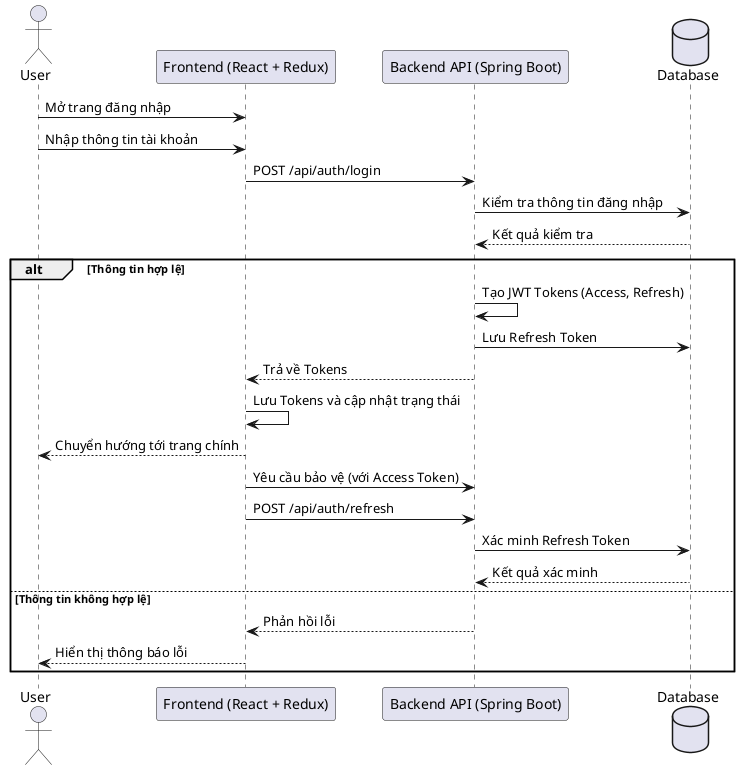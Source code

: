
@startuml JWT_Authentication_Sequence

actor User
participant "Frontend (React + Redux)" as Frontend
participant "Backend API (Spring Boot)" as Backend
database "Database"

User -> Frontend: Mở trang đăng nhập
User -> Frontend: Nhập thông tin tài khoản
Frontend -> Backend: POST /api/auth/login
Backend -> Database: Kiểm tra thông tin đăng nhập
Database --> Backend: Kết quả kiểm tra

alt Thông tin hợp lệ
    Backend -> Backend: Tạo JWT Tokens (Access, Refresh)
    Backend -> Database: Lưu Refresh Token
    Backend --> Frontend: Trả về Tokens
    Frontend -> Frontend: Lưu Tokens và cập nhật trạng thái
    Frontend --> User: Chuyển hướng tới trang chính

    Frontend -> Backend: Yêu cầu bảo vệ (với Access Token)
    
    Frontend -> Backend: POST /api/auth/refresh
    Backend -> Database: Xác minh Refresh Token
    Database --> Backend: Kết quả xác minh
else Thông tin không hợp lệ
    Backend --> Frontend: Phản hồi lỗi
    Frontend --> User: Hiển thị thông báo lỗi
end

@enduml
